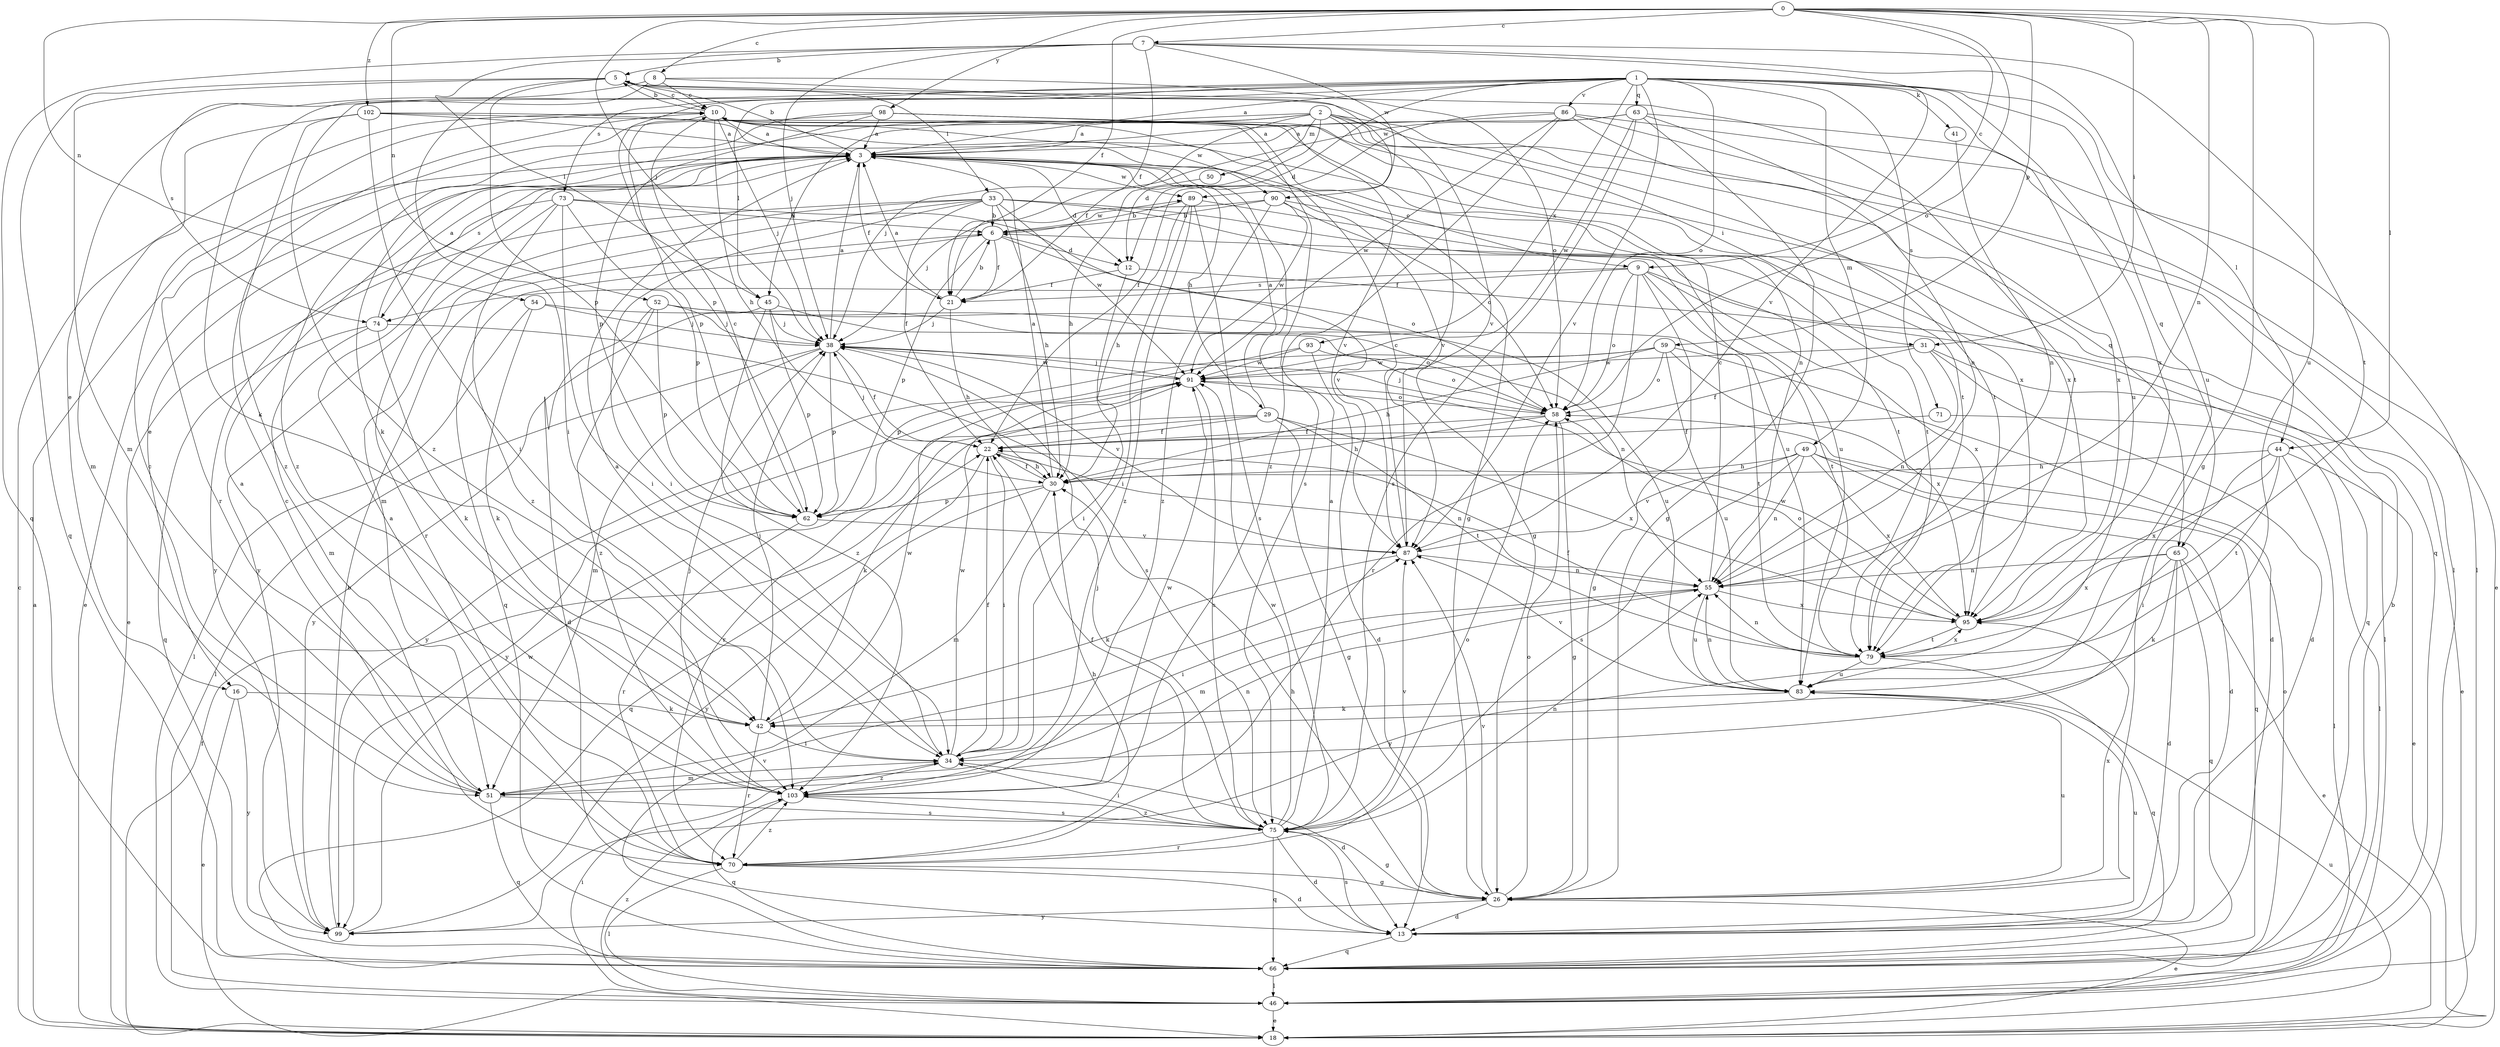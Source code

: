 strict digraph  {
0;
1;
2;
3;
5;
6;
7;
8;
9;
10;
12;
13;
16;
18;
21;
22;
26;
29;
30;
31;
33;
34;
38;
41;
42;
44;
45;
46;
49;
50;
51;
52;
54;
55;
58;
59;
62;
63;
65;
66;
70;
71;
73;
74;
75;
79;
83;
86;
87;
89;
90;
91;
93;
95;
98;
99;
102;
103;
0 -> 7  [label=c];
0 -> 8  [label=c];
0 -> 9  [label=c];
0 -> 21  [label=f];
0 -> 26  [label=g];
0 -> 31  [label=i];
0 -> 38  [label=j];
0 -> 44  [label=l];
0 -> 52  [label=n];
0 -> 54  [label=n];
0 -> 55  [label=n];
0 -> 58  [label=o];
0 -> 59  [label=p];
0 -> 83  [label=u];
0 -> 98  [label=y];
0 -> 102  [label=z];
1 -> 3  [label=a];
1 -> 12  [label=d];
1 -> 16  [label=e];
1 -> 41  [label=k];
1 -> 44  [label=l];
1 -> 45  [label=l];
1 -> 49  [label=m];
1 -> 58  [label=o];
1 -> 62  [label=p];
1 -> 63  [label=q];
1 -> 65  [label=q];
1 -> 71  [label=s];
1 -> 73  [label=s];
1 -> 83  [label=u];
1 -> 86  [label=v];
1 -> 87  [label=v];
1 -> 93  [label=x];
1 -> 95  [label=x];
1 -> 103  [label=z];
2 -> 3  [label=a];
2 -> 12  [label=d];
2 -> 21  [label=f];
2 -> 31  [label=i];
2 -> 42  [label=k];
2 -> 45  [label=l];
2 -> 50  [label=m];
2 -> 65  [label=q];
2 -> 66  [label=q];
2 -> 79  [label=t];
2 -> 87  [label=v];
3 -> 5  [label=b];
3 -> 9  [label=c];
3 -> 12  [label=d];
3 -> 16  [label=e];
3 -> 18  [label=e];
3 -> 21  [label=f];
3 -> 26  [label=g];
3 -> 29  [label=h];
3 -> 74  [label=s];
3 -> 89  [label=w];
5 -> 10  [label=c];
5 -> 33  [label=i];
5 -> 34  [label=i];
5 -> 51  [label=m];
5 -> 62  [label=p];
5 -> 66  [label=q];
5 -> 79  [label=t];
5 -> 87  [label=v];
6 -> 12  [label=d];
6 -> 21  [label=f];
6 -> 58  [label=o];
6 -> 62  [label=p];
6 -> 66  [label=q];
6 -> 89  [label=w];
7 -> 5  [label=b];
7 -> 21  [label=f];
7 -> 38  [label=j];
7 -> 45  [label=l];
7 -> 66  [label=q];
7 -> 79  [label=t];
7 -> 83  [label=u];
7 -> 87  [label=v];
7 -> 89  [label=w];
8 -> 10  [label=c];
8 -> 42  [label=k];
8 -> 58  [label=o];
8 -> 74  [label=s];
8 -> 90  [label=w];
9 -> 21  [label=f];
9 -> 26  [label=g];
9 -> 46  [label=l];
9 -> 58  [label=o];
9 -> 70  [label=r];
9 -> 74  [label=s];
9 -> 79  [label=t];
9 -> 95  [label=x];
10 -> 3  [label=a];
10 -> 5  [label=b];
10 -> 30  [label=h];
10 -> 38  [label=j];
10 -> 55  [label=n];
10 -> 62  [label=p];
10 -> 90  [label=w];
10 -> 95  [label=x];
12 -> 21  [label=f];
12 -> 34  [label=i];
12 -> 66  [label=q];
13 -> 66  [label=q];
13 -> 75  [label=s];
13 -> 83  [label=u];
16 -> 18  [label=e];
16 -> 42  [label=k];
16 -> 99  [label=y];
18 -> 3  [label=a];
18 -> 10  [label=c];
18 -> 22  [label=f];
18 -> 83  [label=u];
21 -> 3  [label=a];
21 -> 6  [label=b];
21 -> 30  [label=h];
21 -> 38  [label=j];
22 -> 30  [label=h];
22 -> 34  [label=i];
22 -> 38  [label=j];
22 -> 55  [label=n];
22 -> 66  [label=q];
26 -> 13  [label=d];
26 -> 18  [label=e];
26 -> 30  [label=h];
26 -> 58  [label=o];
26 -> 83  [label=u];
26 -> 87  [label=v];
26 -> 95  [label=x];
26 -> 99  [label=y];
29 -> 3  [label=a];
29 -> 22  [label=f];
29 -> 26  [label=g];
29 -> 42  [label=k];
29 -> 70  [label=r];
29 -> 79  [label=t];
29 -> 95  [label=x];
30 -> 3  [label=a];
30 -> 22  [label=f];
30 -> 51  [label=m];
30 -> 62  [label=p];
30 -> 99  [label=y];
31 -> 13  [label=d];
31 -> 18  [label=e];
31 -> 22  [label=f];
31 -> 55  [label=n];
31 -> 91  [label=w];
33 -> 6  [label=b];
33 -> 18  [label=e];
33 -> 22  [label=f];
33 -> 30  [label=h];
33 -> 34  [label=i];
33 -> 51  [label=m];
33 -> 79  [label=t];
33 -> 83  [label=u];
33 -> 91  [label=w];
33 -> 99  [label=y];
34 -> 3  [label=a];
34 -> 13  [label=d];
34 -> 22  [label=f];
34 -> 51  [label=m];
34 -> 91  [label=w];
34 -> 103  [label=z];
38 -> 3  [label=a];
38 -> 22  [label=f];
38 -> 46  [label=l];
38 -> 51  [label=m];
38 -> 62  [label=p];
38 -> 87  [label=v];
38 -> 91  [label=w];
41 -> 55  [label=n];
42 -> 34  [label=i];
42 -> 38  [label=j];
42 -> 70  [label=r];
42 -> 91  [label=w];
44 -> 18  [label=e];
44 -> 30  [label=h];
44 -> 34  [label=i];
44 -> 46  [label=l];
44 -> 79  [label=t];
44 -> 95  [label=x];
45 -> 38  [label=j];
45 -> 58  [label=o];
45 -> 62  [label=p];
45 -> 99  [label=y];
45 -> 103  [label=z];
46 -> 18  [label=e];
46 -> 34  [label=i];
46 -> 103  [label=z];
49 -> 13  [label=d];
49 -> 30  [label=h];
49 -> 55  [label=n];
49 -> 66  [label=q];
49 -> 75  [label=s];
49 -> 87  [label=v];
49 -> 95  [label=x];
50 -> 30  [label=h];
51 -> 3  [label=a];
51 -> 10  [label=c];
51 -> 55  [label=n];
51 -> 66  [label=q];
51 -> 75  [label=s];
52 -> 13  [label=d];
52 -> 38  [label=j];
52 -> 62  [label=p];
52 -> 79  [label=t];
52 -> 83  [label=u];
52 -> 103  [label=z];
54 -> 38  [label=j];
54 -> 42  [label=k];
54 -> 46  [label=l];
54 -> 55  [label=n];
55 -> 10  [label=c];
55 -> 34  [label=i];
55 -> 51  [label=m];
55 -> 83  [label=u];
55 -> 95  [label=x];
58 -> 22  [label=f];
58 -> 26  [label=g];
58 -> 30  [label=h];
58 -> 38  [label=j];
59 -> 13  [label=d];
59 -> 30  [label=h];
59 -> 58  [label=o];
59 -> 83  [label=u];
59 -> 91  [label=w];
59 -> 95  [label=x];
59 -> 99  [label=y];
62 -> 10  [label=c];
62 -> 70  [label=r];
62 -> 87  [label=v];
63 -> 3  [label=a];
63 -> 26  [label=g];
63 -> 38  [label=j];
63 -> 46  [label=l];
63 -> 75  [label=s];
63 -> 91  [label=w];
63 -> 95  [label=x];
65 -> 13  [label=d];
65 -> 18  [label=e];
65 -> 42  [label=k];
65 -> 55  [label=n];
65 -> 66  [label=q];
65 -> 95  [label=x];
65 -> 99  [label=y];
66 -> 6  [label=b];
66 -> 46  [label=l];
66 -> 58  [label=o];
66 -> 87  [label=v];
70 -> 3  [label=a];
70 -> 10  [label=c];
70 -> 13  [label=d];
70 -> 26  [label=g];
70 -> 30  [label=h];
70 -> 46  [label=l];
70 -> 58  [label=o];
70 -> 103  [label=z];
71 -> 22  [label=f];
71 -> 46  [label=l];
73 -> 6  [label=b];
73 -> 34  [label=i];
73 -> 62  [label=p];
73 -> 70  [label=r];
73 -> 87  [label=v];
73 -> 99  [label=y];
73 -> 103  [label=z];
74 -> 3  [label=a];
74 -> 42  [label=k];
74 -> 51  [label=m];
74 -> 66  [label=q];
74 -> 75  [label=s];
75 -> 3  [label=a];
75 -> 13  [label=d];
75 -> 22  [label=f];
75 -> 26  [label=g];
75 -> 34  [label=i];
75 -> 38  [label=j];
75 -> 55  [label=n];
75 -> 66  [label=q];
75 -> 70  [label=r];
75 -> 87  [label=v];
75 -> 91  [label=w];
75 -> 103  [label=z];
79 -> 22  [label=f];
79 -> 55  [label=n];
79 -> 66  [label=q];
79 -> 83  [label=u];
79 -> 95  [label=x];
83 -> 42  [label=k];
83 -> 55  [label=n];
83 -> 87  [label=v];
86 -> 3  [label=a];
86 -> 18  [label=e];
86 -> 22  [label=f];
86 -> 46  [label=l];
86 -> 55  [label=n];
86 -> 91  [label=w];
86 -> 103  [label=z];
87 -> 10  [label=c];
87 -> 42  [label=k];
87 -> 55  [label=n];
89 -> 6  [label=b];
89 -> 30  [label=h];
89 -> 34  [label=i];
89 -> 75  [label=s];
89 -> 79  [label=t];
89 -> 103  [label=z];
90 -> 6  [label=b];
90 -> 38  [label=j];
90 -> 58  [label=o];
90 -> 83  [label=u];
90 -> 91  [label=w];
90 -> 103  [label=z];
91 -> 38  [label=j];
91 -> 58  [label=o];
91 -> 75  [label=s];
91 -> 99  [label=y];
93 -> 13  [label=d];
93 -> 58  [label=o];
93 -> 62  [label=p];
93 -> 91  [label=w];
95 -> 58  [label=o];
95 -> 79  [label=t];
95 -> 91  [label=w];
98 -> 3  [label=a];
98 -> 62  [label=p];
98 -> 70  [label=r];
98 -> 75  [label=s];
98 -> 87  [label=v];
98 -> 95  [label=x];
98 -> 103  [label=z];
99 -> 6  [label=b];
99 -> 91  [label=w];
102 -> 3  [label=a];
102 -> 26  [label=g];
102 -> 34  [label=i];
102 -> 51  [label=m];
102 -> 79  [label=t];
102 -> 103  [label=z];
103 -> 38  [label=j];
103 -> 66  [label=q];
103 -> 75  [label=s];
103 -> 91  [label=w];
}
